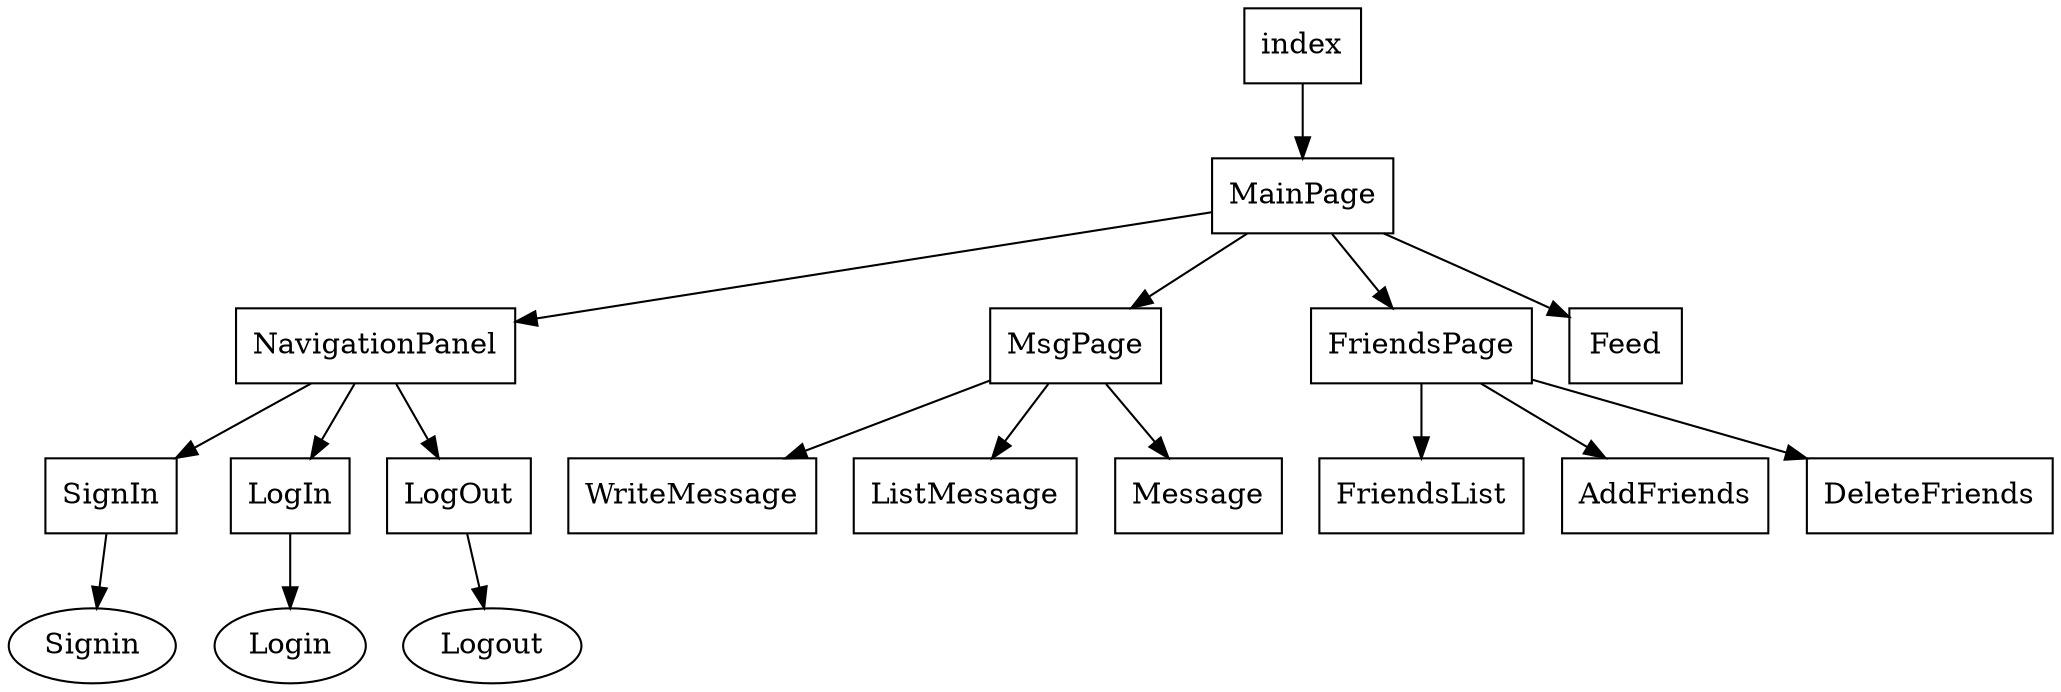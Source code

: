 digraph G{
	"index"->"MainPage";
	"MainPage"->"NavigationPanel";
	"MainPage"->"MsgPage";
	"MainPage"->"FriendsPage";
	"MainPage"->"Feed";
	
	"NavigationPanel"->"SignIn";
	"NavigationPanel"->"LogIn";
	"NavigationPanel"->"LogOut";
	
	"SignIn"->"Signin";
	"LogIn"->"Login";
	"LogOut"->"Logout";
	
	"MsgPage"->"WriteMessage";
	"MsgPage"->"ListMessage";
	"MsgPage"->"Message";
	
	"FriendsPage"->"FriendsList";
	"FriendsPage"->"AddFriends";
	"FriendsPage"->"DeleteFriends";
	
	"index" [shape = box];
	"MainPage" [shape = box];
	"NavigationPanel" [shape = box];
	"SignIn" [shape = box];
	"LogOut" [shape = box];
	"LogIn" [shape = box];
	"MsgPage"[shape = box];
	"Message"[shape = box];
	"WriteMessage"[shape = box];
	"ListMessage"[shape = box];
	"FriendsPage"[shape = box];
	"AddFriends"[shape = box];
	"DeleteFriends"[shape = box];
	"FriendsList"[shape = box];
	"Feed"[shape = box];
}
